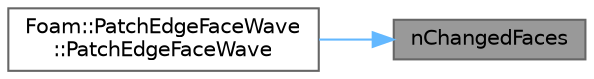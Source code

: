 digraph "nChangedFaces"
{
 // LATEX_PDF_SIZE
  bgcolor="transparent";
  edge [fontname=Helvetica,fontsize=10,labelfontname=Helvetica,labelfontsize=10];
  node [fontname=Helvetica,fontsize=10,shape=box,height=0.2,width=0.4];
  rankdir="RL";
  Node1 [id="Node000001",label="nChangedFaces",height=0.2,width=0.4,color="gray40", fillcolor="grey60", style="filled", fontcolor="black",tooltip=" "];
  Node1 -> Node2 [id="edge1_Node000001_Node000002",dir="back",color="steelblue1",style="solid",tooltip=" "];
  Node2 [id="Node000002",label="Foam::PatchEdgeFaceWave\l::PatchEdgeFaceWave",height=0.2,width=0.4,color="grey40", fillcolor="white", style="filled",URL="$classFoam_1_1PatchEdgeFaceWave.html#a6a2d6cda74c2d7780b3d2f09b7640196",tooltip=" "];
}
